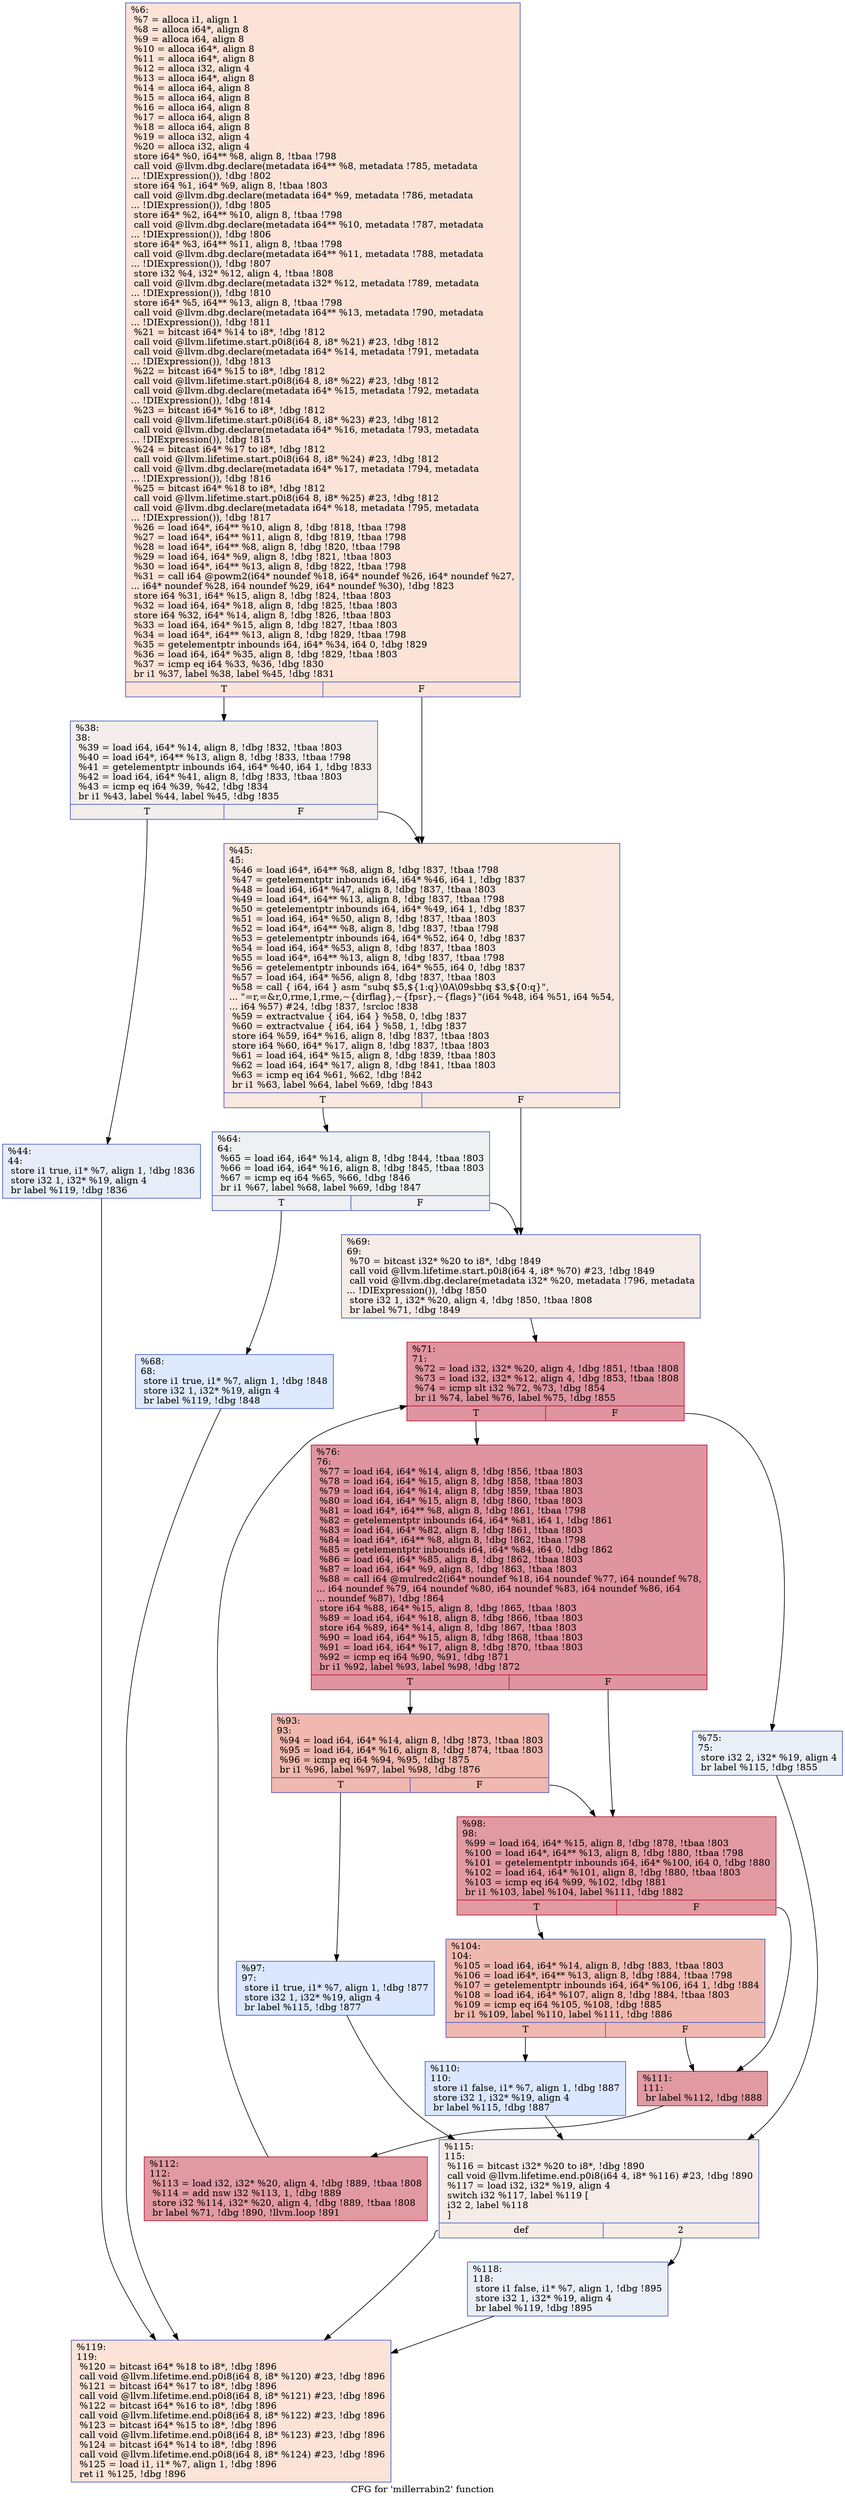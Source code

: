 digraph "CFG for 'millerrabin2' function" {
	label="CFG for 'millerrabin2' function";

	Node0x1a86c20 [shape=record,color="#3d50c3ff", style=filled, fillcolor="#f6bfa670",label="{%6:\l  %7 = alloca i1, align 1\l  %8 = alloca i64*, align 8\l  %9 = alloca i64, align 8\l  %10 = alloca i64*, align 8\l  %11 = alloca i64*, align 8\l  %12 = alloca i32, align 4\l  %13 = alloca i64*, align 8\l  %14 = alloca i64, align 8\l  %15 = alloca i64, align 8\l  %16 = alloca i64, align 8\l  %17 = alloca i64, align 8\l  %18 = alloca i64, align 8\l  %19 = alloca i32, align 4\l  %20 = alloca i32, align 4\l  store i64* %0, i64** %8, align 8, !tbaa !798\l  call void @llvm.dbg.declare(metadata i64** %8, metadata !785, metadata\l... !DIExpression()), !dbg !802\l  store i64 %1, i64* %9, align 8, !tbaa !803\l  call void @llvm.dbg.declare(metadata i64* %9, metadata !786, metadata\l... !DIExpression()), !dbg !805\l  store i64* %2, i64** %10, align 8, !tbaa !798\l  call void @llvm.dbg.declare(metadata i64** %10, metadata !787, metadata\l... !DIExpression()), !dbg !806\l  store i64* %3, i64** %11, align 8, !tbaa !798\l  call void @llvm.dbg.declare(metadata i64** %11, metadata !788, metadata\l... !DIExpression()), !dbg !807\l  store i32 %4, i32* %12, align 4, !tbaa !808\l  call void @llvm.dbg.declare(metadata i32* %12, metadata !789, metadata\l... !DIExpression()), !dbg !810\l  store i64* %5, i64** %13, align 8, !tbaa !798\l  call void @llvm.dbg.declare(metadata i64** %13, metadata !790, metadata\l... !DIExpression()), !dbg !811\l  %21 = bitcast i64* %14 to i8*, !dbg !812\l  call void @llvm.lifetime.start.p0i8(i64 8, i8* %21) #23, !dbg !812\l  call void @llvm.dbg.declare(metadata i64* %14, metadata !791, metadata\l... !DIExpression()), !dbg !813\l  %22 = bitcast i64* %15 to i8*, !dbg !812\l  call void @llvm.lifetime.start.p0i8(i64 8, i8* %22) #23, !dbg !812\l  call void @llvm.dbg.declare(metadata i64* %15, metadata !792, metadata\l... !DIExpression()), !dbg !814\l  %23 = bitcast i64* %16 to i8*, !dbg !812\l  call void @llvm.lifetime.start.p0i8(i64 8, i8* %23) #23, !dbg !812\l  call void @llvm.dbg.declare(metadata i64* %16, metadata !793, metadata\l... !DIExpression()), !dbg !815\l  %24 = bitcast i64* %17 to i8*, !dbg !812\l  call void @llvm.lifetime.start.p0i8(i64 8, i8* %24) #23, !dbg !812\l  call void @llvm.dbg.declare(metadata i64* %17, metadata !794, metadata\l... !DIExpression()), !dbg !816\l  %25 = bitcast i64* %18 to i8*, !dbg !812\l  call void @llvm.lifetime.start.p0i8(i64 8, i8* %25) #23, !dbg !812\l  call void @llvm.dbg.declare(metadata i64* %18, metadata !795, metadata\l... !DIExpression()), !dbg !817\l  %26 = load i64*, i64** %10, align 8, !dbg !818, !tbaa !798\l  %27 = load i64*, i64** %11, align 8, !dbg !819, !tbaa !798\l  %28 = load i64*, i64** %8, align 8, !dbg !820, !tbaa !798\l  %29 = load i64, i64* %9, align 8, !dbg !821, !tbaa !803\l  %30 = load i64*, i64** %13, align 8, !dbg !822, !tbaa !798\l  %31 = call i64 @powm2(i64* noundef %18, i64* noundef %26, i64* noundef %27,\l... i64* noundef %28, i64 noundef %29, i64* noundef %30), !dbg !823\l  store i64 %31, i64* %15, align 8, !dbg !824, !tbaa !803\l  %32 = load i64, i64* %18, align 8, !dbg !825, !tbaa !803\l  store i64 %32, i64* %14, align 8, !dbg !826, !tbaa !803\l  %33 = load i64, i64* %15, align 8, !dbg !827, !tbaa !803\l  %34 = load i64*, i64** %13, align 8, !dbg !829, !tbaa !798\l  %35 = getelementptr inbounds i64, i64* %34, i64 0, !dbg !829\l  %36 = load i64, i64* %35, align 8, !dbg !829, !tbaa !803\l  %37 = icmp eq i64 %33, %36, !dbg !830\l  br i1 %37, label %38, label %45, !dbg !831\l|{<s0>T|<s1>F}}"];
	Node0x1a86c20:s0 -> Node0x1a86d20;
	Node0x1a86c20:s1 -> Node0x1a86dc0;
	Node0x1a86d20 [shape=record,color="#3d50c3ff", style=filled, fillcolor="#e5d8d170",label="{%38:\l38:                                               \l  %39 = load i64, i64* %14, align 8, !dbg !832, !tbaa !803\l  %40 = load i64*, i64** %13, align 8, !dbg !833, !tbaa !798\l  %41 = getelementptr inbounds i64, i64* %40, i64 1, !dbg !833\l  %42 = load i64, i64* %41, align 8, !dbg !833, !tbaa !803\l  %43 = icmp eq i64 %39, %42, !dbg !834\l  br i1 %43, label %44, label %45, !dbg !835\l|{<s0>T|<s1>F}}"];
	Node0x1a86d20:s0 -> Node0x1a86d70;
	Node0x1a86d20:s1 -> Node0x1a86dc0;
	Node0x1a86d70 [shape=record,color="#3d50c3ff", style=filled, fillcolor="#c7d7f070",label="{%44:\l44:                                               \l  store i1 true, i1* %7, align 1, !dbg !836\l  store i32 1, i32* %19, align 4\l  br label %119, !dbg !836\l}"];
	Node0x1a86d70 -> Node0x1a872c0;
	Node0x1a86dc0 [shape=record,color="#3d50c3ff", style=filled, fillcolor="#f1ccb870",label="{%45:\l45:                                               \l  %46 = load i64*, i64** %8, align 8, !dbg !837, !tbaa !798\l  %47 = getelementptr inbounds i64, i64* %46, i64 1, !dbg !837\l  %48 = load i64, i64* %47, align 8, !dbg !837, !tbaa !803\l  %49 = load i64*, i64** %13, align 8, !dbg !837, !tbaa !798\l  %50 = getelementptr inbounds i64, i64* %49, i64 1, !dbg !837\l  %51 = load i64, i64* %50, align 8, !dbg !837, !tbaa !803\l  %52 = load i64*, i64** %8, align 8, !dbg !837, !tbaa !798\l  %53 = getelementptr inbounds i64, i64* %52, i64 0, !dbg !837\l  %54 = load i64, i64* %53, align 8, !dbg !837, !tbaa !803\l  %55 = load i64*, i64** %13, align 8, !dbg !837, !tbaa !798\l  %56 = getelementptr inbounds i64, i64* %55, i64 0, !dbg !837\l  %57 = load i64, i64* %56, align 8, !dbg !837, !tbaa !803\l  %58 = call \{ i64, i64 \} asm \"subq $5,$\{1:q\}\\0A\\09sbbq $3,$\{0:q\}\",\l... \"=r,=&r,0,rme,1,rme,~\{dirflag\},~\{fpsr\},~\{flags\}\"(i64 %48, i64 %51, i64 %54,\l... i64 %57) #24, !dbg !837, !srcloc !838\l  %59 = extractvalue \{ i64, i64 \} %58, 0, !dbg !837\l  %60 = extractvalue \{ i64, i64 \} %58, 1, !dbg !837\l  store i64 %59, i64* %16, align 8, !dbg !837, !tbaa !803\l  store i64 %60, i64* %17, align 8, !dbg !837, !tbaa !803\l  %61 = load i64, i64* %15, align 8, !dbg !839, !tbaa !803\l  %62 = load i64, i64* %17, align 8, !dbg !841, !tbaa !803\l  %63 = icmp eq i64 %61, %62, !dbg !842\l  br i1 %63, label %64, label %69, !dbg !843\l|{<s0>T|<s1>F}}"];
	Node0x1a86dc0:s0 -> Node0x1a86e10;
	Node0x1a86dc0:s1 -> Node0x1a86eb0;
	Node0x1a86e10 [shape=record,color="#3d50c3ff", style=filled, fillcolor="#d9dce170",label="{%64:\l64:                                               \l  %65 = load i64, i64* %14, align 8, !dbg !844, !tbaa !803\l  %66 = load i64, i64* %16, align 8, !dbg !845, !tbaa !803\l  %67 = icmp eq i64 %65, %66, !dbg !846\l  br i1 %67, label %68, label %69, !dbg !847\l|{<s0>T|<s1>F}}"];
	Node0x1a86e10:s0 -> Node0x1a86e60;
	Node0x1a86e10:s1 -> Node0x1a86eb0;
	Node0x1a86e60 [shape=record,color="#3d50c3ff", style=filled, fillcolor="#b5cdfa70",label="{%68:\l68:                                               \l  store i1 true, i1* %7, align 1, !dbg !848\l  store i32 1, i32* %19, align 4\l  br label %119, !dbg !848\l}"];
	Node0x1a86e60 -> Node0x1a872c0;
	Node0x1a86eb0 [shape=record,color="#3d50c3ff", style=filled, fillcolor="#ead5c970",label="{%69:\l69:                                               \l  %70 = bitcast i32* %20 to i8*, !dbg !849\l  call void @llvm.lifetime.start.p0i8(i64 4, i8* %70) #23, !dbg !849\l  call void @llvm.dbg.declare(metadata i32* %20, metadata !796, metadata\l... !DIExpression()), !dbg !850\l  store i32 1, i32* %20, align 4, !dbg !850, !tbaa !808\l  br label %71, !dbg !849\l}"];
	Node0x1a86eb0 -> Node0x1a86f00;
	Node0x1a86f00 [shape=record,color="#b70d28ff", style=filled, fillcolor="#b70d2870",label="{%71:\l71:                                               \l  %72 = load i32, i32* %20, align 4, !dbg !851, !tbaa !808\l  %73 = load i32, i32* %12, align 4, !dbg !853, !tbaa !808\l  %74 = icmp slt i32 %72, %73, !dbg !854\l  br i1 %74, label %76, label %75, !dbg !855\l|{<s0>T|<s1>F}}"];
	Node0x1a86f00:s0 -> Node0x1a86fa0;
	Node0x1a86f00:s1 -> Node0x1a86f50;
	Node0x1a86f50 [shape=record,color="#3d50c3ff", style=filled, fillcolor="#cedaeb70",label="{%75:\l75:                                               \l  store i32 2, i32* %19, align 4\l  br label %115, !dbg !855\l}"];
	Node0x1a86f50 -> Node0x1a87220;
	Node0x1a86fa0 [shape=record,color="#b70d28ff", style=filled, fillcolor="#b70d2870",label="{%76:\l76:                                               \l  %77 = load i64, i64* %14, align 8, !dbg !856, !tbaa !803\l  %78 = load i64, i64* %15, align 8, !dbg !858, !tbaa !803\l  %79 = load i64, i64* %14, align 8, !dbg !859, !tbaa !803\l  %80 = load i64, i64* %15, align 8, !dbg !860, !tbaa !803\l  %81 = load i64*, i64** %8, align 8, !dbg !861, !tbaa !798\l  %82 = getelementptr inbounds i64, i64* %81, i64 1, !dbg !861\l  %83 = load i64, i64* %82, align 8, !dbg !861, !tbaa !803\l  %84 = load i64*, i64** %8, align 8, !dbg !862, !tbaa !798\l  %85 = getelementptr inbounds i64, i64* %84, i64 0, !dbg !862\l  %86 = load i64, i64* %85, align 8, !dbg !862, !tbaa !803\l  %87 = load i64, i64* %9, align 8, !dbg !863, !tbaa !803\l  %88 = call i64 @mulredc2(i64* noundef %18, i64 noundef %77, i64 noundef %78,\l... i64 noundef %79, i64 noundef %80, i64 noundef %83, i64 noundef %86, i64\l... noundef %87), !dbg !864\l  store i64 %88, i64* %15, align 8, !dbg !865, !tbaa !803\l  %89 = load i64, i64* %18, align 8, !dbg !866, !tbaa !803\l  store i64 %89, i64* %14, align 8, !dbg !867, !tbaa !803\l  %90 = load i64, i64* %15, align 8, !dbg !868, !tbaa !803\l  %91 = load i64, i64* %17, align 8, !dbg !870, !tbaa !803\l  %92 = icmp eq i64 %90, %91, !dbg !871\l  br i1 %92, label %93, label %98, !dbg !872\l|{<s0>T|<s1>F}}"];
	Node0x1a86fa0:s0 -> Node0x1a86ff0;
	Node0x1a86fa0:s1 -> Node0x1a87090;
	Node0x1a86ff0 [shape=record,color="#3d50c3ff", style=filled, fillcolor="#dc5d4a70",label="{%93:\l93:                                               \l  %94 = load i64, i64* %14, align 8, !dbg !873, !tbaa !803\l  %95 = load i64, i64* %16, align 8, !dbg !874, !tbaa !803\l  %96 = icmp eq i64 %94, %95, !dbg !875\l  br i1 %96, label %97, label %98, !dbg !876\l|{<s0>T|<s1>F}}"];
	Node0x1a86ff0:s0 -> Node0x1a87040;
	Node0x1a86ff0:s1 -> Node0x1a87090;
	Node0x1a87040 [shape=record,color="#3d50c3ff", style=filled, fillcolor="#abc8fd70",label="{%97:\l97:                                               \l  store i1 true, i1* %7, align 1, !dbg !877\l  store i32 1, i32* %19, align 4\l  br label %115, !dbg !877\l}"];
	Node0x1a87040 -> Node0x1a87220;
	Node0x1a87090 [shape=record,color="#b70d28ff", style=filled, fillcolor="#bb1b2c70",label="{%98:\l98:                                               \l  %99 = load i64, i64* %15, align 8, !dbg !878, !tbaa !803\l  %100 = load i64*, i64** %13, align 8, !dbg !880, !tbaa !798\l  %101 = getelementptr inbounds i64, i64* %100, i64 0, !dbg !880\l  %102 = load i64, i64* %101, align 8, !dbg !880, !tbaa !803\l  %103 = icmp eq i64 %99, %102, !dbg !881\l  br i1 %103, label %104, label %111, !dbg !882\l|{<s0>T|<s1>F}}"];
	Node0x1a87090:s0 -> Node0x1a870e0;
	Node0x1a87090:s1 -> Node0x1a87180;
	Node0x1a870e0 [shape=record,color="#3d50c3ff", style=filled, fillcolor="#de614d70",label="{%104:\l104:                                              \l  %105 = load i64, i64* %14, align 8, !dbg !883, !tbaa !803\l  %106 = load i64*, i64** %13, align 8, !dbg !884, !tbaa !798\l  %107 = getelementptr inbounds i64, i64* %106, i64 1, !dbg !884\l  %108 = load i64, i64* %107, align 8, !dbg !884, !tbaa !803\l  %109 = icmp eq i64 %105, %108, !dbg !885\l  br i1 %109, label %110, label %111, !dbg !886\l|{<s0>T|<s1>F}}"];
	Node0x1a870e0:s0 -> Node0x1a87130;
	Node0x1a870e0:s1 -> Node0x1a87180;
	Node0x1a87130 [shape=record,color="#3d50c3ff", style=filled, fillcolor="#abc8fd70",label="{%110:\l110:                                              \l  store i1 false, i1* %7, align 1, !dbg !887\l  store i32 1, i32* %19, align 4\l  br label %115, !dbg !887\l}"];
	Node0x1a87130 -> Node0x1a87220;
	Node0x1a87180 [shape=record,color="#b70d28ff", style=filled, fillcolor="#bb1b2c70",label="{%111:\l111:                                              \l  br label %112, !dbg !888\l}"];
	Node0x1a87180 -> Node0x1a871d0;
	Node0x1a871d0 [shape=record,color="#b70d28ff", style=filled, fillcolor="#bb1b2c70",label="{%112:\l112:                                              \l  %113 = load i32, i32* %20, align 4, !dbg !889, !tbaa !808\l  %114 = add nsw i32 %113, 1, !dbg !889\l  store i32 %114, i32* %20, align 4, !dbg !889, !tbaa !808\l  br label %71, !dbg !890, !llvm.loop !891\l}"];
	Node0x1a871d0 -> Node0x1a86f00;
	Node0x1a87220 [shape=record,color="#3d50c3ff", style=filled, fillcolor="#ead5c970",label="{%115:\l115:                                              \l  %116 = bitcast i32* %20 to i8*, !dbg !890\l  call void @llvm.lifetime.end.p0i8(i64 4, i8* %116) #23, !dbg !890\l  %117 = load i32, i32* %19, align 4\l  switch i32 %117, label %119 [\l    i32 2, label %118\l  ]\l|{<s0>def|<s1>2}}"];
	Node0x1a87220:s0 -> Node0x1a872c0;
	Node0x1a87220:s1 -> Node0x1a87270;
	Node0x1a87270 [shape=record,color="#3d50c3ff", style=filled, fillcolor="#cedaeb70",label="{%118:\l118:                                              \l  store i1 false, i1* %7, align 1, !dbg !895\l  store i32 1, i32* %19, align 4\l  br label %119, !dbg !895\l}"];
	Node0x1a87270 -> Node0x1a872c0;
	Node0x1a872c0 [shape=record,color="#3d50c3ff", style=filled, fillcolor="#f6bfa670",label="{%119:\l119:                                              \l  %120 = bitcast i64* %18 to i8*, !dbg !896\l  call void @llvm.lifetime.end.p0i8(i64 8, i8* %120) #23, !dbg !896\l  %121 = bitcast i64* %17 to i8*, !dbg !896\l  call void @llvm.lifetime.end.p0i8(i64 8, i8* %121) #23, !dbg !896\l  %122 = bitcast i64* %16 to i8*, !dbg !896\l  call void @llvm.lifetime.end.p0i8(i64 8, i8* %122) #23, !dbg !896\l  %123 = bitcast i64* %15 to i8*, !dbg !896\l  call void @llvm.lifetime.end.p0i8(i64 8, i8* %123) #23, !dbg !896\l  %124 = bitcast i64* %14 to i8*, !dbg !896\l  call void @llvm.lifetime.end.p0i8(i64 8, i8* %124) #23, !dbg !896\l  %125 = load i1, i1* %7, align 1, !dbg !896\l  ret i1 %125, !dbg !896\l}"];
}
